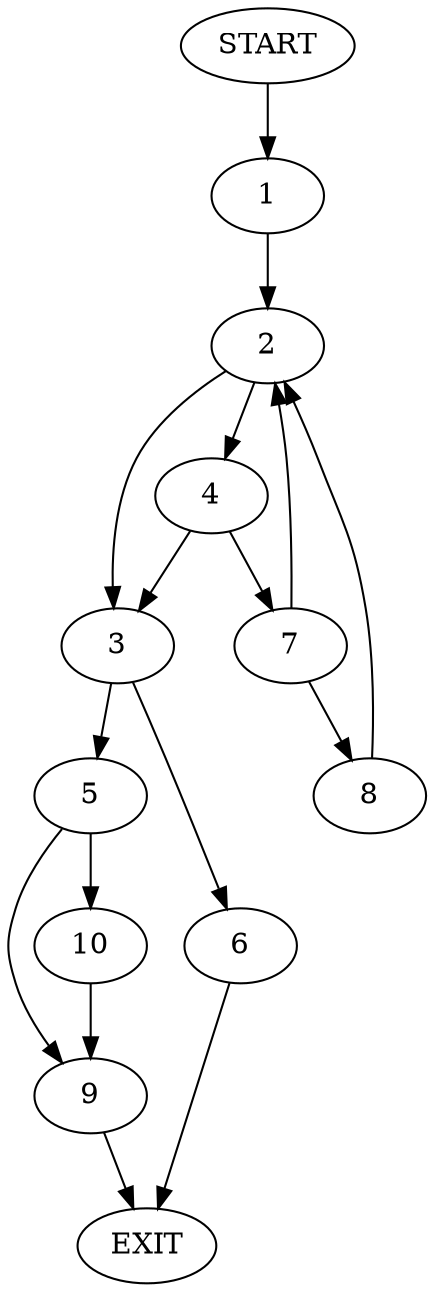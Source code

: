 digraph {
0 [label="START"]
11 [label="EXIT"]
0 -> 1
1 -> 2
2 -> 3
2 -> 4
3 -> 5
3 -> 6
4 -> 3
4 -> 7
7 -> 2
7 -> 8
8 -> 2
5 -> 9
5 -> 10
6 -> 11
10 -> 9
9 -> 11
}
